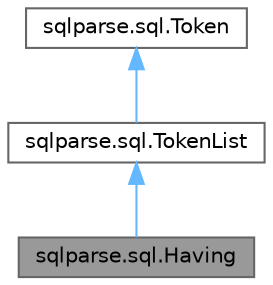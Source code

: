 digraph "sqlparse.sql.Having"
{
 // LATEX_PDF_SIZE
  bgcolor="transparent";
  edge [fontname=Helvetica,fontsize=10,labelfontname=Helvetica,labelfontsize=10];
  node [fontname=Helvetica,fontsize=10,shape=box,height=0.2,width=0.4];
  Node1 [id="Node000001",label="sqlparse.sql.Having",height=0.2,width=0.4,color="gray40", fillcolor="grey60", style="filled", fontcolor="black",tooltip=" "];
  Node2 -> Node1 [id="edge3_Node000001_Node000002",dir="back",color="steelblue1",style="solid",tooltip=" "];
  Node2 [id="Node000002",label="sqlparse.sql.TokenList",height=0.2,width=0.4,color="gray40", fillcolor="white", style="filled",URL="$classsqlparse_1_1sql_1_1TokenList.html",tooltip=" "];
  Node3 -> Node2 [id="edge4_Node000002_Node000003",dir="back",color="steelblue1",style="solid",tooltip=" "];
  Node3 [id="Node000003",label="sqlparse.sql.Token",height=0.2,width=0.4,color="gray40", fillcolor="white", style="filled",URL="$classsqlparse_1_1sql_1_1Token.html",tooltip=" "];
}
